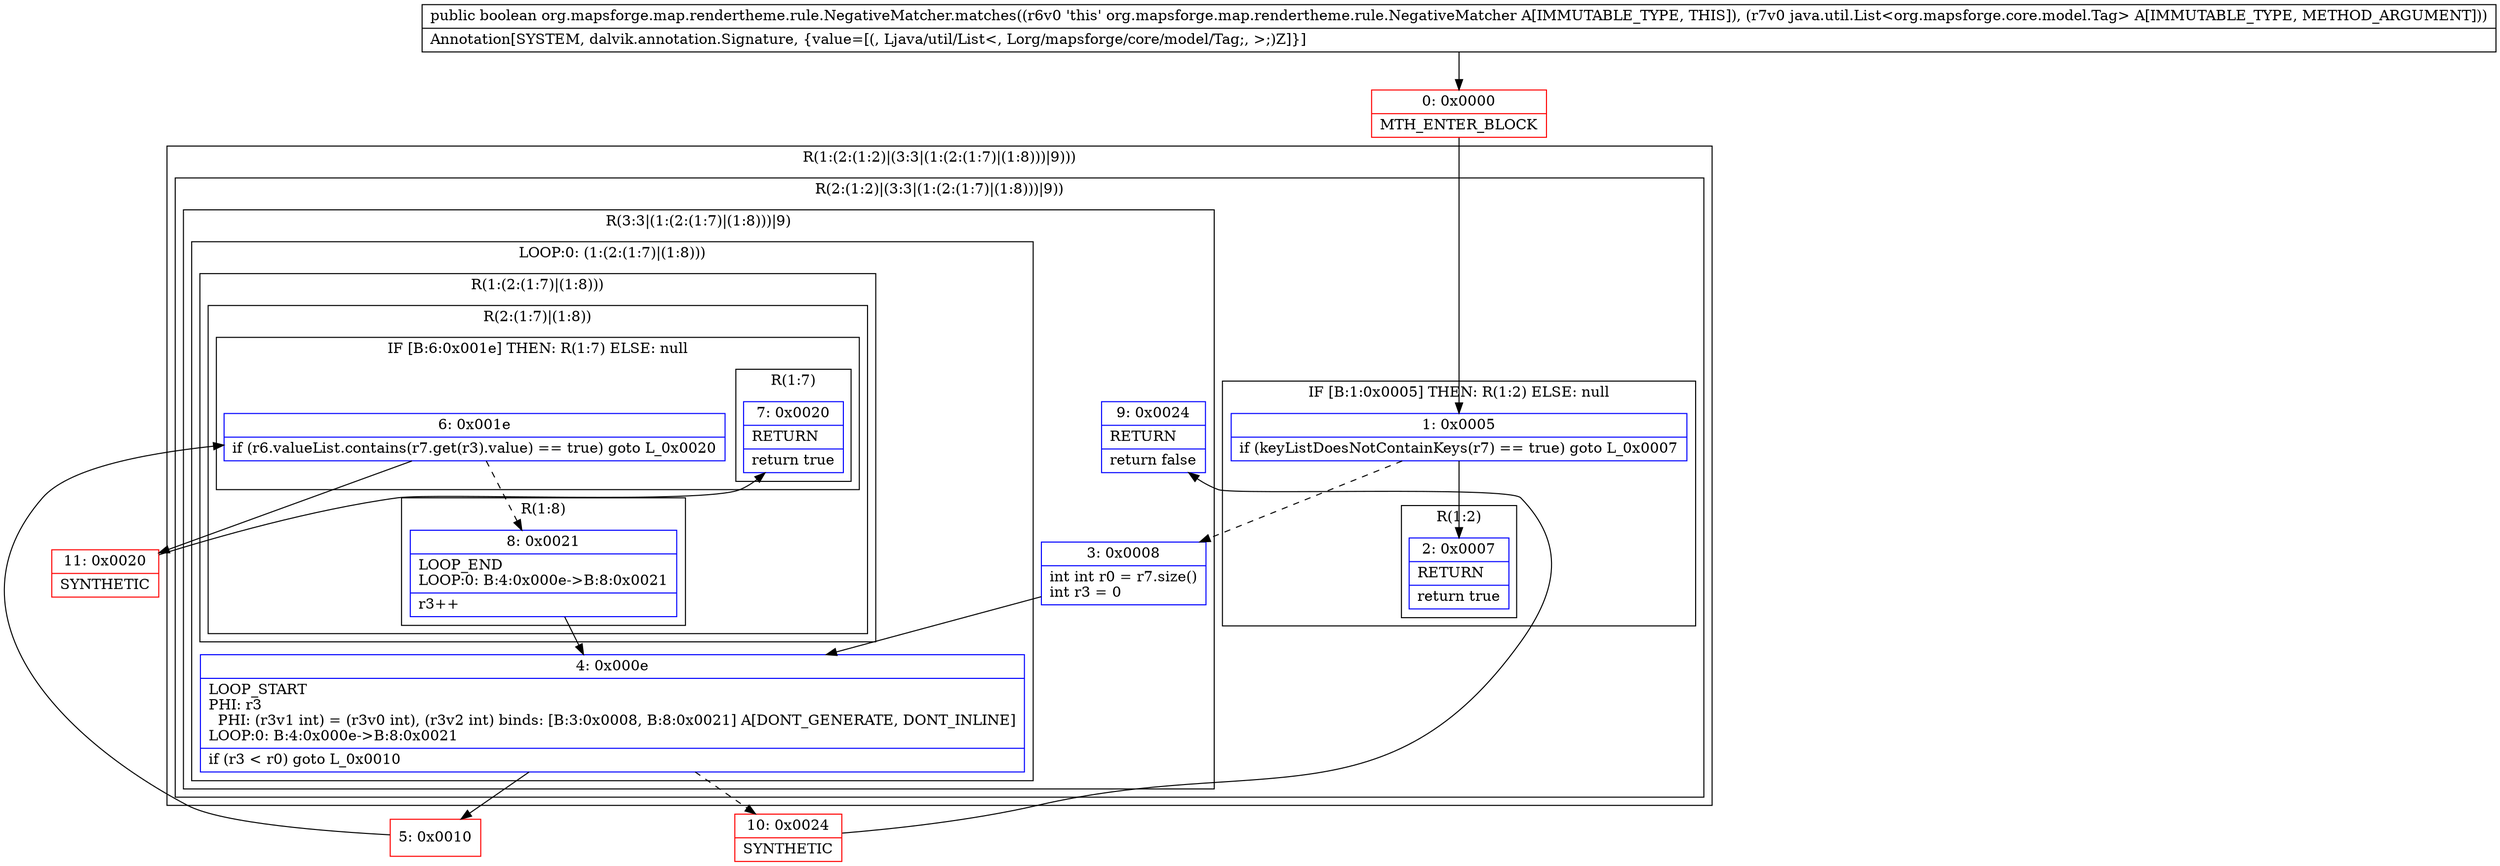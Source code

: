 digraph "CFG fororg.mapsforge.map.rendertheme.rule.NegativeMatcher.matches(Ljava\/util\/List;)Z" {
subgraph cluster_Region_773864269 {
label = "R(1:(2:(1:2)|(3:3|(1:(2:(1:7)|(1:8)))|9)))";
node [shape=record,color=blue];
subgraph cluster_Region_296908679 {
label = "R(2:(1:2)|(3:3|(1:(2:(1:7)|(1:8)))|9))";
node [shape=record,color=blue];
subgraph cluster_IfRegion_1581040962 {
label = "IF [B:1:0x0005] THEN: R(1:2) ELSE: null";
node [shape=record,color=blue];
Node_1 [shape=record,label="{1\:\ 0x0005|if (keyListDoesNotContainKeys(r7) == true) goto L_0x0007\l}"];
subgraph cluster_Region_1479773519 {
label = "R(1:2)";
node [shape=record,color=blue];
Node_2 [shape=record,label="{2\:\ 0x0007|RETURN\l|return true\l}"];
}
}
subgraph cluster_Region_1373598230 {
label = "R(3:3|(1:(2:(1:7)|(1:8)))|9)";
node [shape=record,color=blue];
Node_3 [shape=record,label="{3\:\ 0x0008|int int r0 = r7.size()\lint r3 = 0\l}"];
subgraph cluster_LoopRegion_701501370 {
label = "LOOP:0: (1:(2:(1:7)|(1:8)))";
node [shape=record,color=blue];
Node_4 [shape=record,label="{4\:\ 0x000e|LOOP_START\lPHI: r3 \l  PHI: (r3v1 int) = (r3v0 int), (r3v2 int) binds: [B:3:0x0008, B:8:0x0021] A[DONT_GENERATE, DONT_INLINE]\lLOOP:0: B:4:0x000e\-\>B:8:0x0021\l|if (r3 \< r0) goto L_0x0010\l}"];
subgraph cluster_Region_2011574103 {
label = "R(1:(2:(1:7)|(1:8)))";
node [shape=record,color=blue];
subgraph cluster_Region_1969905763 {
label = "R(2:(1:7)|(1:8))";
node [shape=record,color=blue];
subgraph cluster_IfRegion_1510117752 {
label = "IF [B:6:0x001e] THEN: R(1:7) ELSE: null";
node [shape=record,color=blue];
Node_6 [shape=record,label="{6\:\ 0x001e|if (r6.valueList.contains(r7.get(r3).value) == true) goto L_0x0020\l}"];
subgraph cluster_Region_1304739161 {
label = "R(1:7)";
node [shape=record,color=blue];
Node_7 [shape=record,label="{7\:\ 0x0020|RETURN\l|return true\l}"];
}
}
subgraph cluster_Region_1961420381 {
label = "R(1:8)";
node [shape=record,color=blue];
Node_8 [shape=record,label="{8\:\ 0x0021|LOOP_END\lLOOP:0: B:4:0x000e\-\>B:8:0x0021\l|r3++\l}"];
}
}
}
}
Node_9 [shape=record,label="{9\:\ 0x0024|RETURN\l|return false\l}"];
}
}
}
Node_0 [shape=record,color=red,label="{0\:\ 0x0000|MTH_ENTER_BLOCK\l}"];
Node_5 [shape=record,color=red,label="{5\:\ 0x0010}"];
Node_10 [shape=record,color=red,label="{10\:\ 0x0024|SYNTHETIC\l}"];
Node_11 [shape=record,color=red,label="{11\:\ 0x0020|SYNTHETIC\l}"];
MethodNode[shape=record,label="{public boolean org.mapsforge.map.rendertheme.rule.NegativeMatcher.matches((r6v0 'this' org.mapsforge.map.rendertheme.rule.NegativeMatcher A[IMMUTABLE_TYPE, THIS]), (r7v0 java.util.List\<org.mapsforge.core.model.Tag\> A[IMMUTABLE_TYPE, METHOD_ARGUMENT]))  | Annotation[SYSTEM, dalvik.annotation.Signature, \{value=[(, Ljava\/util\/List\<, Lorg\/mapsforge\/core\/model\/Tag;, \>;)Z]\}]\l}"];
MethodNode -> Node_0;
Node_1 -> Node_2;
Node_1 -> Node_3[style=dashed];
Node_3 -> Node_4;
Node_4 -> Node_5;
Node_4 -> Node_10[style=dashed];
Node_6 -> Node_8[style=dashed];
Node_6 -> Node_11;
Node_8 -> Node_4;
Node_0 -> Node_1;
Node_5 -> Node_6;
Node_10 -> Node_9;
Node_11 -> Node_7;
}

